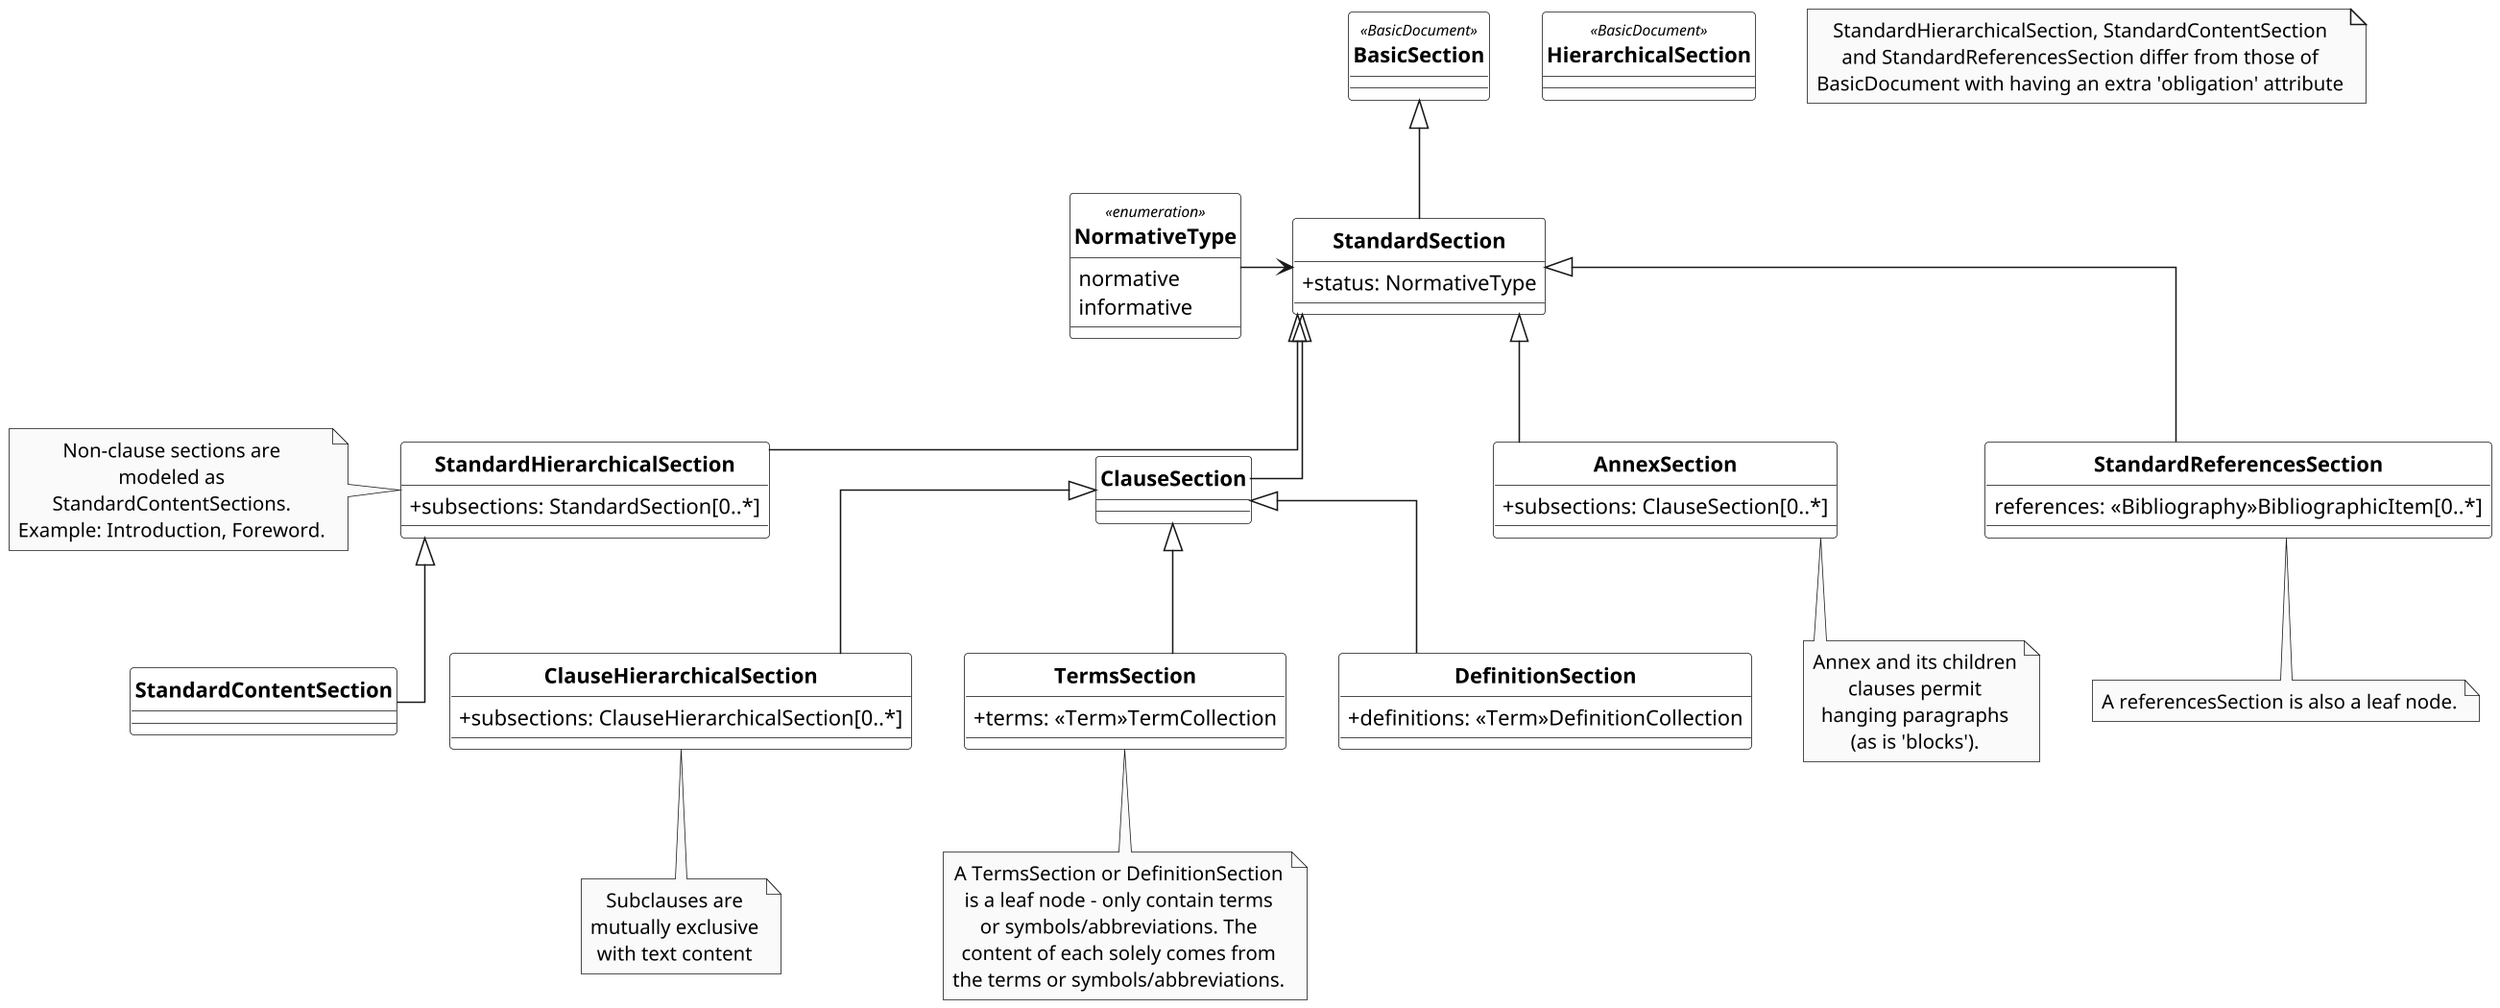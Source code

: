 @startuml StandardDoc_Sections
/'
Diagram:        StandardDoc_Sections
DateCreate:     22/08/2018
Description:    Metanorma StandardDocument ("StanDoc") is a family of document models that forms the basis of Metanorma IsoDoc, which is used to represent 
                ISO Standards and similarly structured standards. It itself is an instantiation of BasicDocument (BasicDoc)
                It is one of the document models that Selagraph operates on.
                Metanorma StandardDocument itself is a document model can form the basis of multiple standard document types, including:
                
                - ISO Standards
                - CSD Standards
                - Chinese Standards (GB and family)
                
                The Relaton Bibliography UML models used within these models are located here: Relaton BibModels

Hystory of changes:
> DD/MM/YYYY
    - 10/06/2019: refine modelling of sections
    - 
'/

'******* CONFIGURATION ************************************************
skinparam classAttributeIconSize 0
skinparam Dpi 150
skinparam Monochrome true
skinparam LineType ortho
hide circle
/' skinparam CircledCharacterRadius 0 '/
/' skinparam CircledCharacterFontSize 0 '/
skinparam Default {
TextAlignment center
FontName Helvetica
}
skinparam Class {
AttributeIconSize 0
BackgroundColor White
FontStyle bold
StereotypeFontSize 10
}
skinparam Rectangle {
BackgroundColor White
FontStyle bold
FontSize 11
StereotypeFontSize 10
}
skinparam Object {
BackgroundColor White
FontStyle bold
FontSize 11
StereotypeFontSize 10
}

skinparam Entity {
StereotypeFontSize 10
}

'******* CLASS DEFINITION *********************************************
class BasicSection <<BasicDocument>> {
}

class HierarchicalSection <<BasicDocument>> {
}

class StandardSection {
    +status: NormativeType
}

class StandardHierarchicalSection{
    +subsections: StandardSection[0..*]
}

class StandardContentSection{

}

class ClauseSection{
}

class ClauseHierarchicalSection{
    +subsections: ClauseHierarchicalSection[0..*]
}

class TermsSection{
    +terms: <<Term>>TermCollection
}

class DefinitionSection{
    +definitions: <<Term>>DefinitionCollection
}

class AnnexSection{
    +subsections: ClauseSection[0..*]
}

class StandardReferencesSection{
    references: <<Bibliography>>BibliographicItem[0..*]
}

enum NormativeType <<enumeration>>{
    normative
    informative
}

'******* NOTES ********************************************************
note "StandardHierarchicalSection, StandardContentSection\nand StandardReferencesSection differ from those of\nBasicDocument with having an extra 'obligation' attribute" as N1
note left of StandardHierarchicalSection: Non-clause sections are\nmodeled as\nStandardContentSections.\nExample: Introduction, Foreword.
note bottom of ClauseHierarchicalSection: Subclauses are\nmutually exclusive\nwith text content
note bottom of TermsSection: A TermsSection or DefinitionSection\nis a leaf node - only contain terms\nor symbols/abbreviations. The\ncontent of each solely comes from\nthe terms or symbols/abbreviations.
note bottom of AnnexSection: Annex and its children\nclauses permit\nhanging paragraphs\n(as is 'blocks').
note bottom of StandardReferencesSection: A referencesSection is also a leaf node.

'******* CLASS RELATIONS **********************************************
BasicSection <|-- StandardSection

StandardSection <-left- NormativeType
StandardSection <|-- StandardHierarchicalSection
StandardSection <|-- ClauseSection
StandardSection <|-- AnnexSection
StandardSection <|-- StandardReferencesSection

StandardHierarchicalSection <|-- StandardContentSection

ClauseSection <|-- TermsSection
ClauseSection <|-- DefinitionSection
ClauseSection <|-- ClauseHierarchicalSection

@enduml
